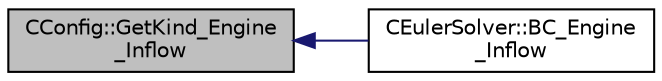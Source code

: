 digraph "CConfig::GetKind_Engine_Inflow"
{
  edge [fontname="Helvetica",fontsize="10",labelfontname="Helvetica",labelfontsize="10"];
  node [fontname="Helvetica",fontsize="10",shape=record];
  rankdir="LR";
  Node4901 [label="CConfig::GetKind_Engine\l_Inflow",height=0.2,width=0.4,color="black", fillcolor="grey75", style="filled", fontcolor="black"];
  Node4901 -> Node4902 [dir="back",color="midnightblue",fontsize="10",style="solid",fontname="Helvetica"];
  Node4902 [label="CEulerSolver::BC_Engine\l_Inflow",height=0.2,width=0.4,color="black", fillcolor="white", style="filled",URL="$class_c_euler_solver.html#a05ac79a404c4965d71eca457c4cb7566",tooltip="Impose the nacelle inflow boundary condition. "];
}
